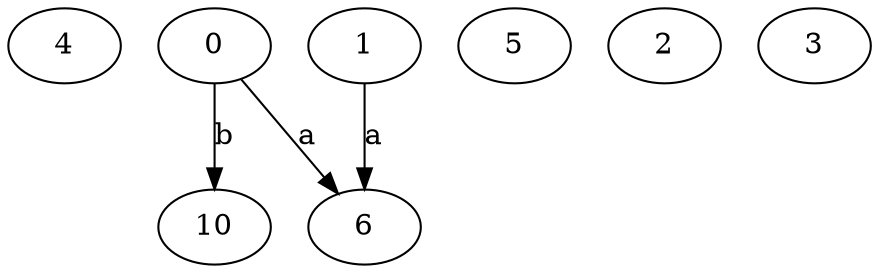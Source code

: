 strict digraph  {
4;
0;
1;
5;
2;
3;
6;
10;
0 -> 6  [label=a];
0 -> 10  [label=b];
1 -> 6  [label=a];
}

